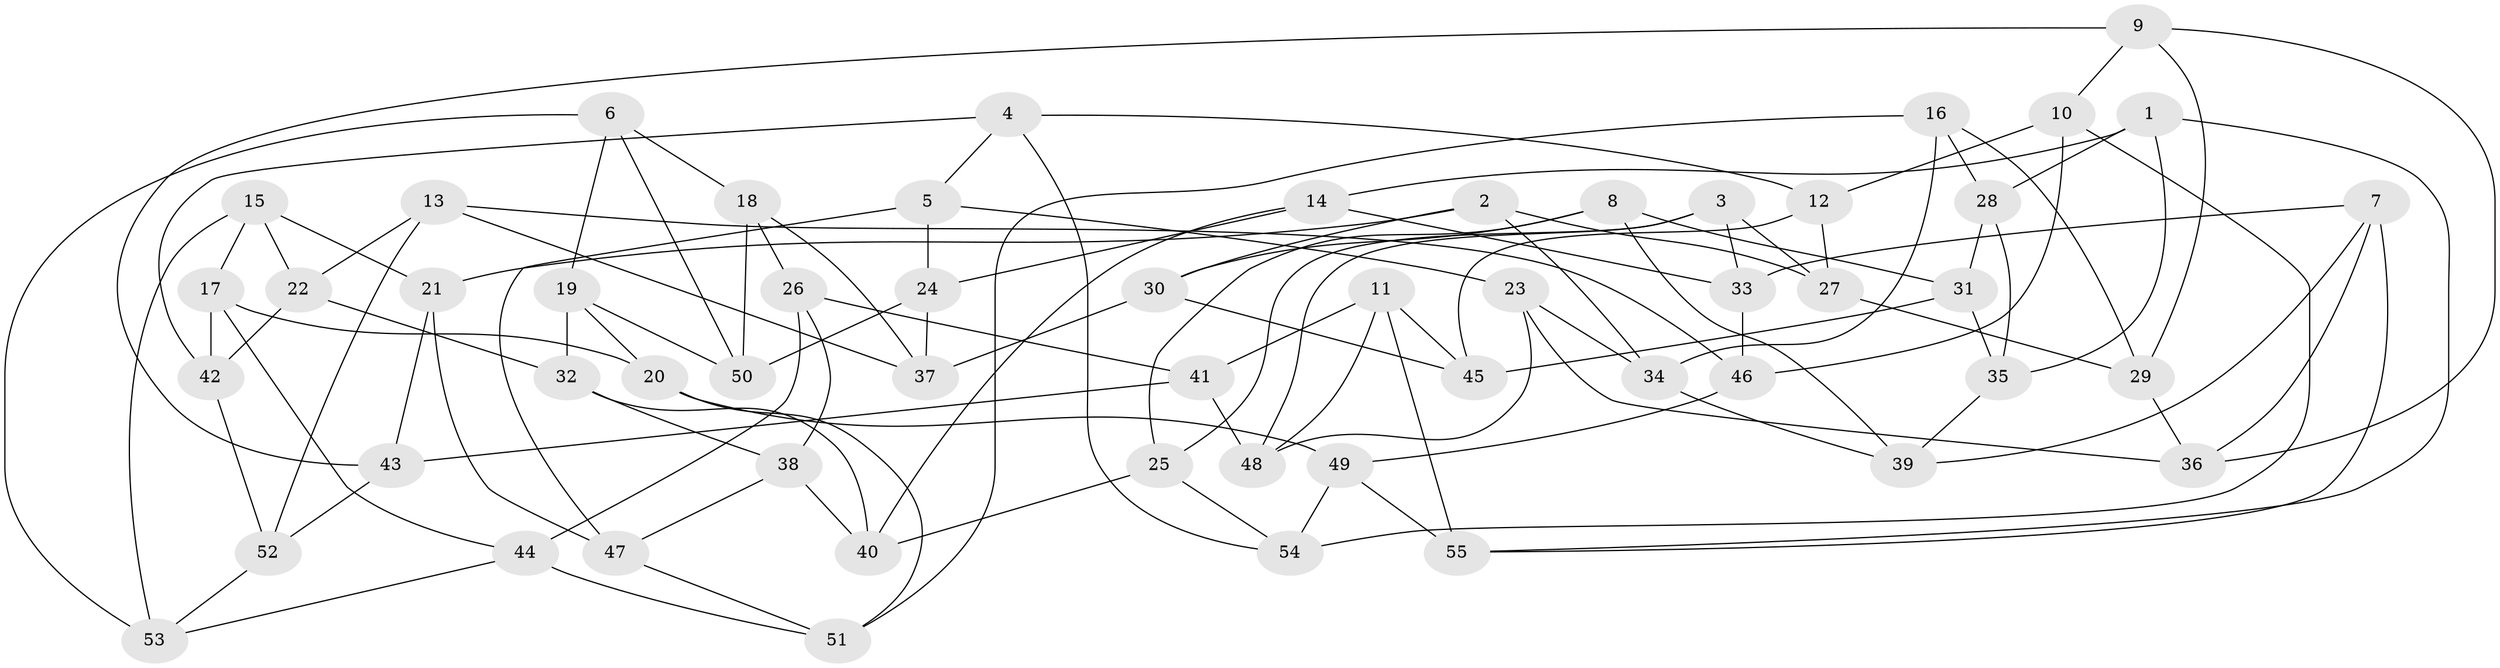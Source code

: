 // coarse degree distribution, {6: 0.3125, 5: 0.25, 4: 0.125, 7: 0.125, 9: 0.0625, 8: 0.0625, 3: 0.0625}
// Generated by graph-tools (version 1.1) at 2025/20/03/04/25 18:20:28]
// undirected, 55 vertices, 110 edges
graph export_dot {
graph [start="1"]
  node [color=gray90,style=filled];
  1;
  2;
  3;
  4;
  5;
  6;
  7;
  8;
  9;
  10;
  11;
  12;
  13;
  14;
  15;
  16;
  17;
  18;
  19;
  20;
  21;
  22;
  23;
  24;
  25;
  26;
  27;
  28;
  29;
  30;
  31;
  32;
  33;
  34;
  35;
  36;
  37;
  38;
  39;
  40;
  41;
  42;
  43;
  44;
  45;
  46;
  47;
  48;
  49;
  50;
  51;
  52;
  53;
  54;
  55;
  1 -- 14;
  1 -- 55;
  1 -- 35;
  1 -- 28;
  2 -- 21;
  2 -- 30;
  2 -- 34;
  2 -- 27;
  3 -- 33;
  3 -- 48;
  3 -- 27;
  3 -- 25;
  4 -- 54;
  4 -- 5;
  4 -- 42;
  4 -- 12;
  5 -- 24;
  5 -- 47;
  5 -- 23;
  6 -- 19;
  6 -- 18;
  6 -- 53;
  6 -- 50;
  7 -- 36;
  7 -- 39;
  7 -- 33;
  7 -- 55;
  8 -- 31;
  8 -- 30;
  8 -- 39;
  8 -- 25;
  9 -- 10;
  9 -- 36;
  9 -- 29;
  9 -- 43;
  10 -- 12;
  10 -- 46;
  10 -- 54;
  11 -- 48;
  11 -- 41;
  11 -- 55;
  11 -- 45;
  12 -- 27;
  12 -- 45;
  13 -- 46;
  13 -- 52;
  13 -- 22;
  13 -- 37;
  14 -- 40;
  14 -- 33;
  14 -- 24;
  15 -- 53;
  15 -- 21;
  15 -- 17;
  15 -- 22;
  16 -- 34;
  16 -- 29;
  16 -- 28;
  16 -- 51;
  17 -- 20;
  17 -- 44;
  17 -- 42;
  18 -- 37;
  18 -- 26;
  18 -- 50;
  19 -- 50;
  19 -- 20;
  19 -- 32;
  20 -- 51;
  20 -- 49;
  21 -- 47;
  21 -- 43;
  22 -- 32;
  22 -- 42;
  23 -- 34;
  23 -- 48;
  23 -- 36;
  24 -- 37;
  24 -- 50;
  25 -- 40;
  25 -- 54;
  26 -- 44;
  26 -- 38;
  26 -- 41;
  27 -- 29;
  28 -- 35;
  28 -- 31;
  29 -- 36;
  30 -- 45;
  30 -- 37;
  31 -- 45;
  31 -- 35;
  32 -- 40;
  32 -- 38;
  33 -- 46;
  34 -- 39;
  35 -- 39;
  38 -- 40;
  38 -- 47;
  41 -- 43;
  41 -- 48;
  42 -- 52;
  43 -- 52;
  44 -- 51;
  44 -- 53;
  46 -- 49;
  47 -- 51;
  49 -- 55;
  49 -- 54;
  52 -- 53;
}
